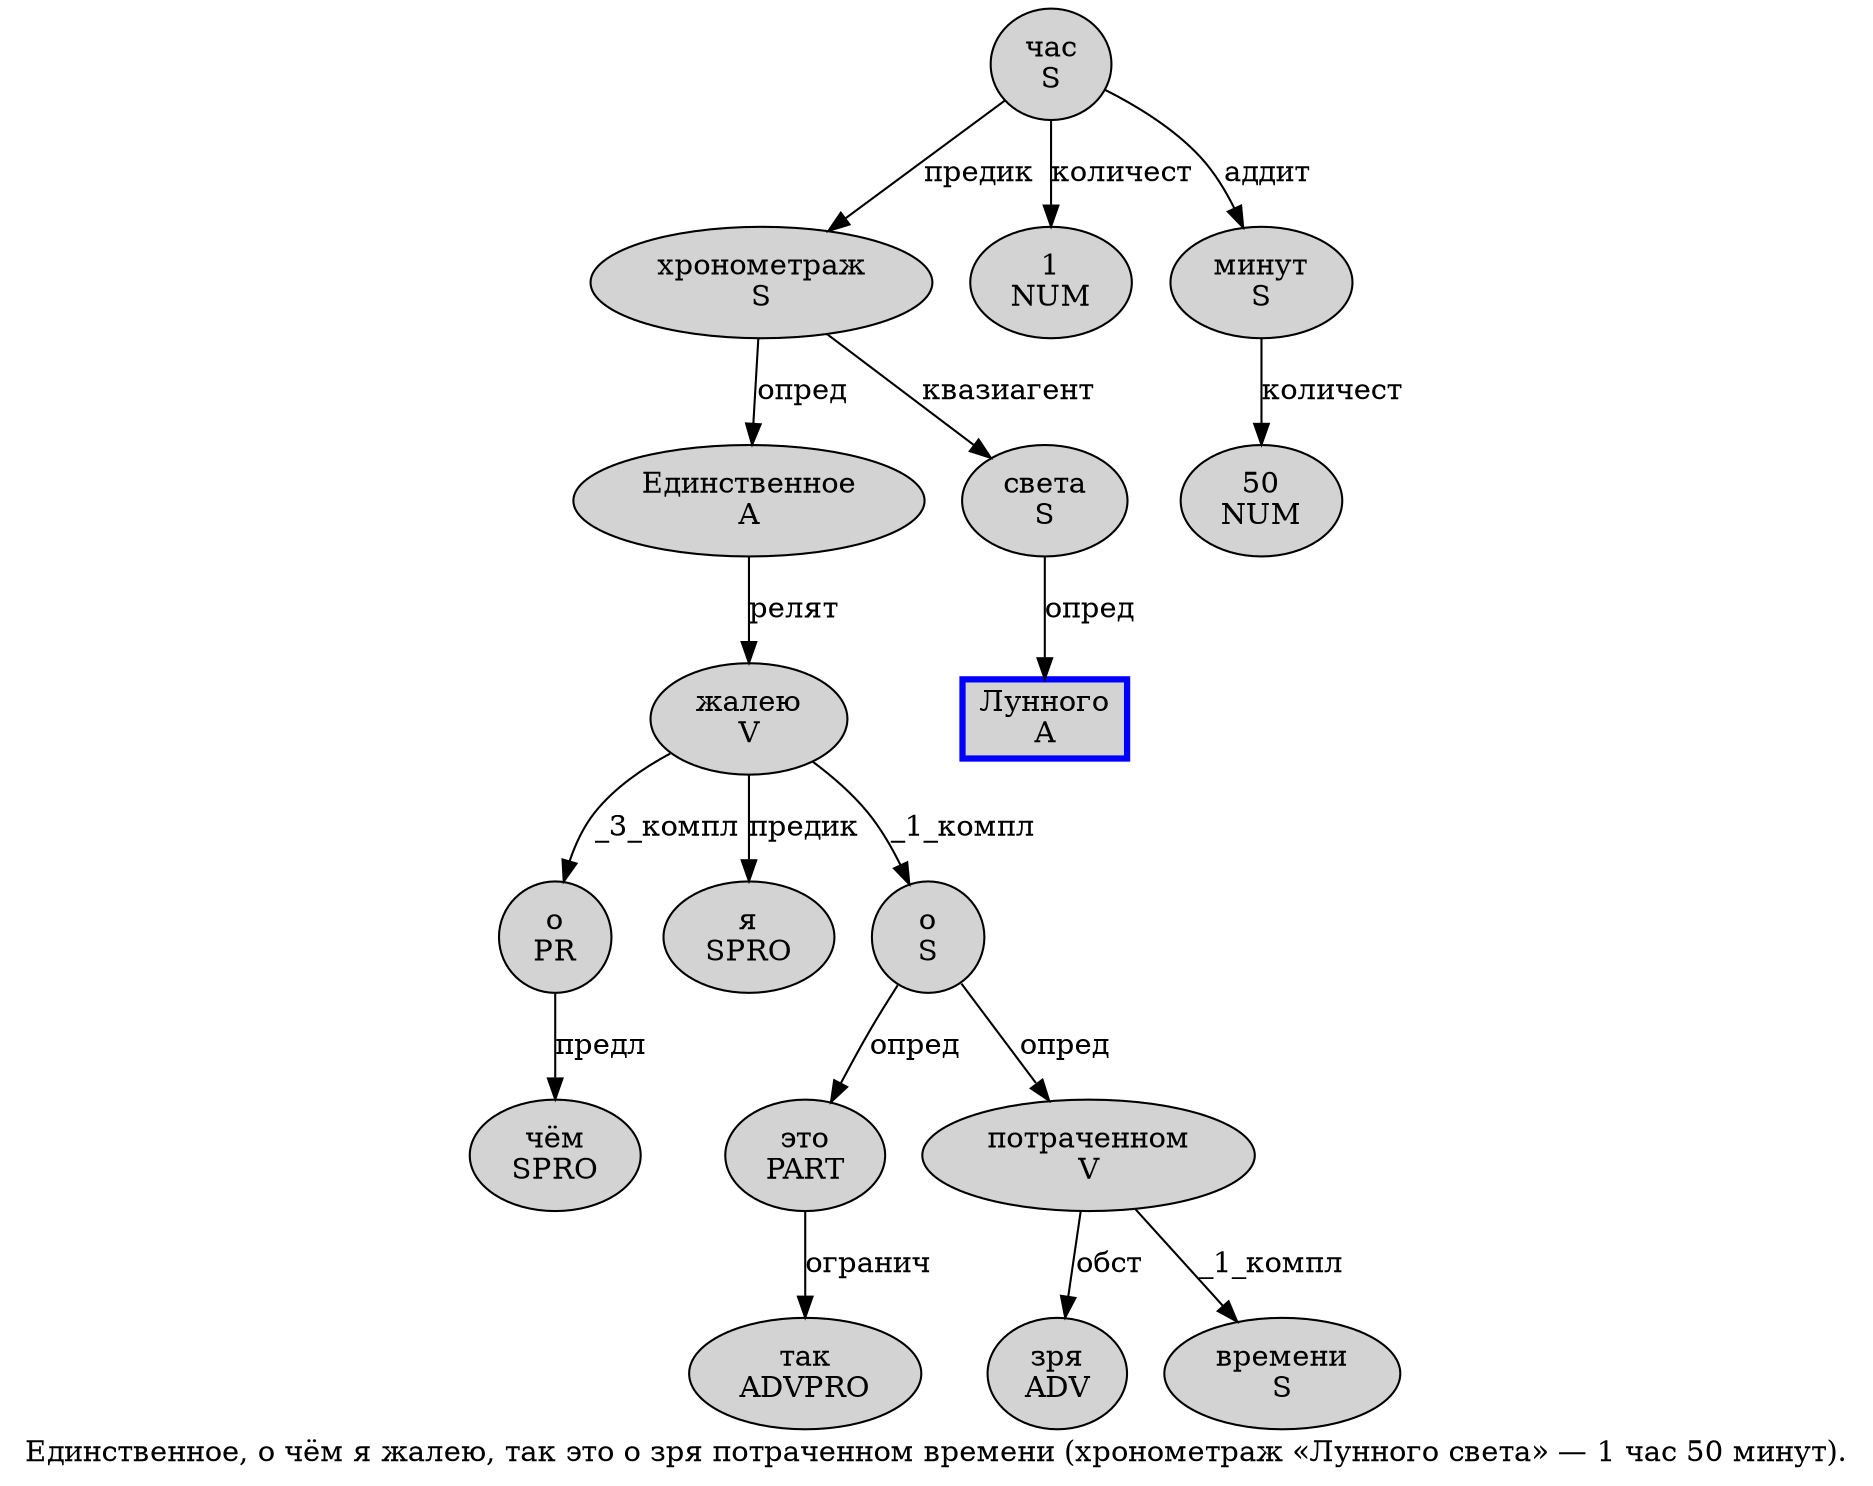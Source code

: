 digraph SENTENCE_4088 {
	graph [label="Единственное, о чём я жалею, так это о зря потраченном времени (хронометраж «Лунного света» — 1 час 50 минут)."]
	node [style=filled]
		0 [label="Единственное
A" color="" fillcolor=lightgray penwidth=1 shape=ellipse]
		2 [label="о
PR" color="" fillcolor=lightgray penwidth=1 shape=ellipse]
		3 [label="чём
SPRO" color="" fillcolor=lightgray penwidth=1 shape=ellipse]
		4 [label="я
SPRO" color="" fillcolor=lightgray penwidth=1 shape=ellipse]
		5 [label="жалею
V" color="" fillcolor=lightgray penwidth=1 shape=ellipse]
		7 [label="так
ADVPRO" color="" fillcolor=lightgray penwidth=1 shape=ellipse]
		8 [label="это
PART" color="" fillcolor=lightgray penwidth=1 shape=ellipse]
		9 [label="о
S" color="" fillcolor=lightgray penwidth=1 shape=ellipse]
		10 [label="зря
ADV" color="" fillcolor=lightgray penwidth=1 shape=ellipse]
		11 [label="потраченном
V" color="" fillcolor=lightgray penwidth=1 shape=ellipse]
		12 [label="времени
S" color="" fillcolor=lightgray penwidth=1 shape=ellipse]
		14 [label="хронометраж
S" color="" fillcolor=lightgray penwidth=1 shape=ellipse]
		16 [label="Лунного
A" color=blue fillcolor=lightgray penwidth=3 shape=box]
		17 [label="света
S" color="" fillcolor=lightgray penwidth=1 shape=ellipse]
		20 [label="1
NUM" color="" fillcolor=lightgray penwidth=1 shape=ellipse]
		21 [label="час
S" color="" fillcolor=lightgray penwidth=1 shape=ellipse]
		22 [label="50
NUM" color="" fillcolor=lightgray penwidth=1 shape=ellipse]
		23 [label="минут
S" color="" fillcolor=lightgray penwidth=1 shape=ellipse]
			0 -> 5 [label="релят"]
			2 -> 3 [label="предл"]
			8 -> 7 [label="огранич"]
			9 -> 8 [label="опред"]
			9 -> 11 [label="опред"]
			14 -> 0 [label="опред"]
			14 -> 17 [label="квазиагент"]
			21 -> 14 [label="предик"]
			21 -> 20 [label="количест"]
			21 -> 23 [label="аддит"]
			23 -> 22 [label="количест"]
			5 -> 2 [label="_3_компл"]
			5 -> 4 [label="предик"]
			5 -> 9 [label="_1_компл"]
			11 -> 10 [label="обст"]
			11 -> 12 [label="_1_компл"]
			17 -> 16 [label="опред"]
}